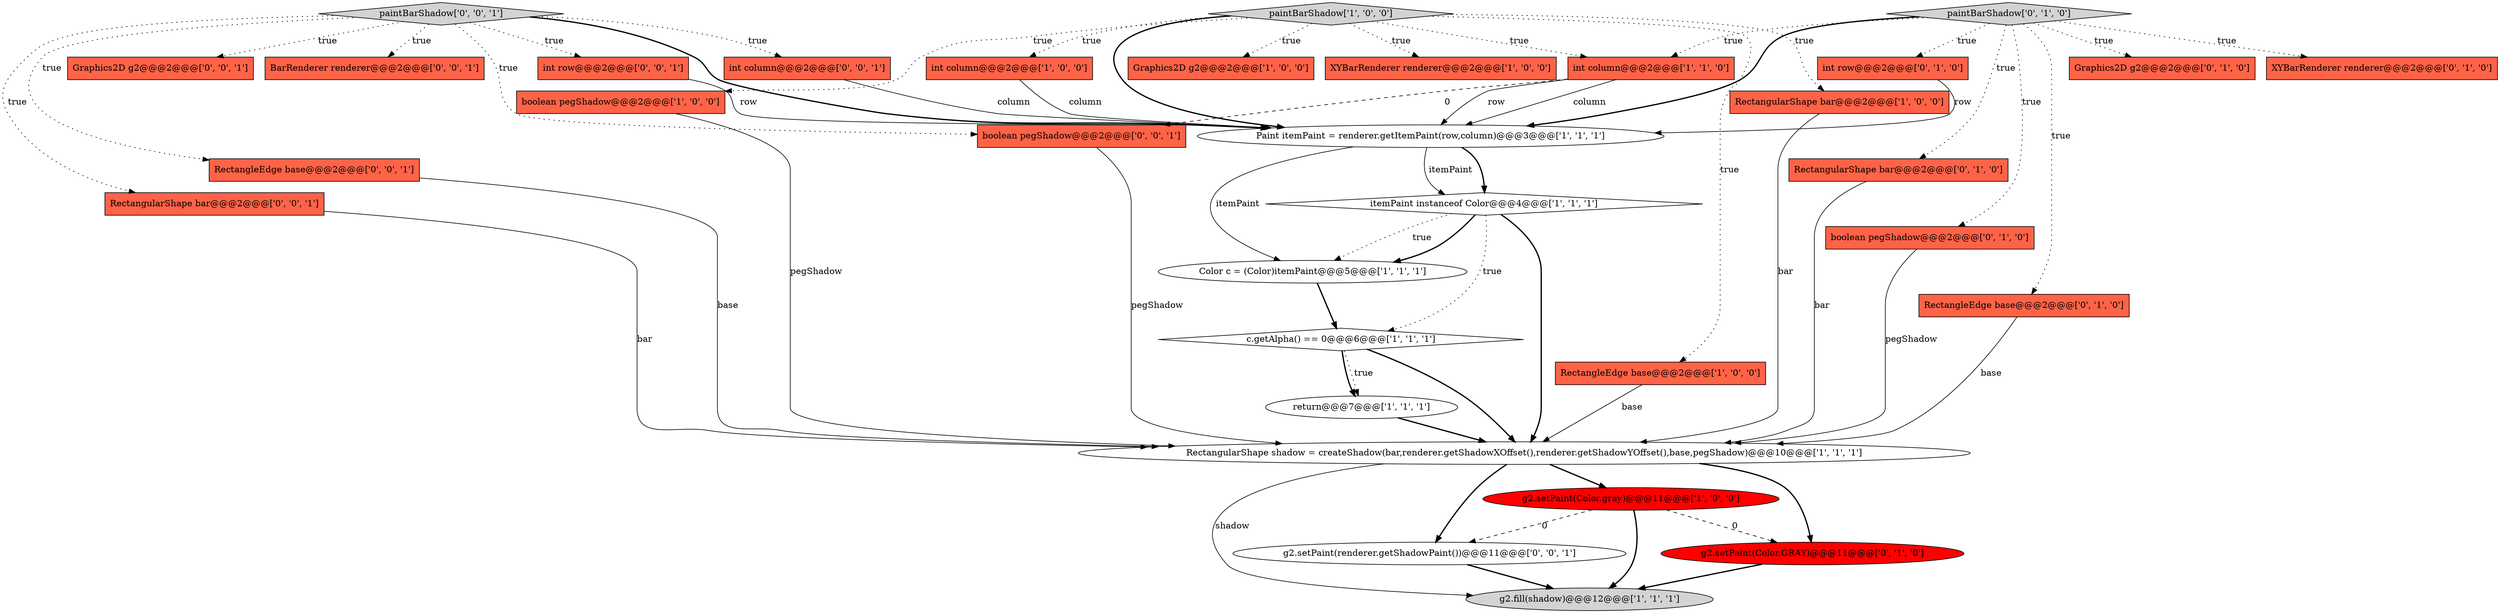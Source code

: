 digraph {
27 [style = filled, label = "Graphics2D g2@@@2@@@['0', '0', '1']", fillcolor = tomato, shape = box image = "AAA0AAABBB3BBB"];
10 [style = filled, label = "RectangularShape shadow = createShadow(bar,renderer.getShadowXOffset(),renderer.getShadowYOffset(),base,pegShadow)@@@10@@@['1', '1', '1']", fillcolor = white, shape = ellipse image = "AAA0AAABBB1BBB"];
21 [style = filled, label = "Graphics2D g2@@@2@@@['0', '1', '0']", fillcolor = tomato, shape = box image = "AAA0AAABBB2BBB"];
1 [style = filled, label = "int column@@@2@@@['1', '0', '0']", fillcolor = tomato, shape = box image = "AAA0AAABBB1BBB"];
4 [style = filled, label = "Color c = (Color)itemPaint@@@5@@@['1', '1', '1']", fillcolor = white, shape = ellipse image = "AAA0AAABBB1BBB"];
20 [style = filled, label = "paintBarShadow['0', '1', '0']", fillcolor = lightgray, shape = diamond image = "AAA0AAABBB2BBB"];
32 [style = filled, label = "g2.setPaint(renderer.getShadowPaint())@@@11@@@['0', '0', '1']", fillcolor = white, shape = ellipse image = "AAA0AAABBB3BBB"];
2 [style = filled, label = "boolean pegShadow@@@2@@@['1', '0', '0']", fillcolor = tomato, shape = box image = "AAA0AAABBB1BBB"];
31 [style = filled, label = "paintBarShadow['0', '0', '1']", fillcolor = lightgray, shape = diamond image = "AAA0AAABBB3BBB"];
12 [style = filled, label = "int column@@@2@@@['1', '1', '0']", fillcolor = tomato, shape = box image = "AAA0AAABBB1BBB"];
15 [style = filled, label = "paintBarShadow['1', '0', '0']", fillcolor = lightgray, shape = diamond image = "AAA0AAABBB1BBB"];
5 [style = filled, label = "Graphics2D g2@@@2@@@['1', '0', '0']", fillcolor = tomato, shape = box image = "AAA0AAABBB1BBB"];
29 [style = filled, label = "int row@@@2@@@['0', '0', '1']", fillcolor = tomato, shape = box image = "AAA0AAABBB3BBB"];
6 [style = filled, label = "c.getAlpha() == 0@@@6@@@['1', '1', '1']", fillcolor = white, shape = diamond image = "AAA0AAABBB1BBB"];
8 [style = filled, label = "g2.setPaint(Color.gray)@@@11@@@['1', '0', '0']", fillcolor = red, shape = ellipse image = "AAA1AAABBB1BBB"];
30 [style = filled, label = "boolean pegShadow@@@2@@@['0', '0', '1']", fillcolor = tomato, shape = box image = "AAA0AAABBB3BBB"];
19 [style = filled, label = "RectangularShape bar@@@2@@@['0', '1', '0']", fillcolor = tomato, shape = box image = "AAA0AAABBB2BBB"];
3 [style = filled, label = "itemPaint instanceof Color@@@4@@@['1', '1', '1']", fillcolor = white, shape = diamond image = "AAA0AAABBB1BBB"];
26 [style = filled, label = "RectangleEdge base@@@2@@@['0', '0', '1']", fillcolor = tomato, shape = box image = "AAA0AAABBB3BBB"];
22 [style = filled, label = "boolean pegShadow@@@2@@@['0', '1', '0']", fillcolor = tomato, shape = box image = "AAA0AAABBB2BBB"];
0 [style = filled, label = "RectangleEdge base@@@2@@@['1', '0', '0']", fillcolor = tomato, shape = box image = "AAA0AAABBB1BBB"];
14 [style = filled, label = "Paint itemPaint = renderer.getItemPaint(row,column)@@@3@@@['1', '1', '1']", fillcolor = white, shape = ellipse image = "AAA0AAABBB1BBB"];
18 [style = filled, label = "RectangleEdge base@@@2@@@['0', '1', '0']", fillcolor = tomato, shape = box image = "AAA0AAABBB2BBB"];
16 [style = filled, label = "g2.setPaint(Color.GRAY)@@@11@@@['0', '1', '0']", fillcolor = red, shape = ellipse image = "AAA1AAABBB2BBB"];
9 [style = filled, label = "XYBarRenderer renderer@@@2@@@['1', '0', '0']", fillcolor = tomato, shape = box image = "AAA0AAABBB1BBB"];
17 [style = filled, label = "int row@@@2@@@['0', '1', '0']", fillcolor = tomato, shape = box image = "AAA0AAABBB2BBB"];
13 [style = filled, label = "return@@@7@@@['1', '1', '1']", fillcolor = white, shape = ellipse image = "AAA0AAABBB1BBB"];
7 [style = filled, label = "RectangularShape bar@@@2@@@['1', '0', '0']", fillcolor = tomato, shape = box image = "AAA0AAABBB1BBB"];
25 [style = filled, label = "BarRenderer renderer@@@2@@@['0', '0', '1']", fillcolor = tomato, shape = box image = "AAA0AAABBB3BBB"];
28 [style = filled, label = "int column@@@2@@@['0', '0', '1']", fillcolor = tomato, shape = box image = "AAA0AAABBB3BBB"];
11 [style = filled, label = "g2.fill(shadow)@@@12@@@['1', '1', '1']", fillcolor = lightgray, shape = ellipse image = "AAA0AAABBB1BBB"];
23 [style = filled, label = "XYBarRenderer renderer@@@2@@@['0', '1', '0']", fillcolor = tomato, shape = box image = "AAA0AAABBB2BBB"];
24 [style = filled, label = "RectangularShape bar@@@2@@@['0', '0', '1']", fillcolor = tomato, shape = box image = "AAA0AAABBB3BBB"];
31->14 [style = bold, label=""];
26->10 [style = solid, label="base"];
14->3 [style = bold, label=""];
13->10 [style = bold, label=""];
15->5 [style = dotted, label="true"];
31->25 [style = dotted, label="true"];
8->16 [style = dashed, label="0"];
16->11 [style = bold, label=""];
22->10 [style = solid, label="pegShadow"];
15->14 [style = bold, label=""];
12->14 [style = solid, label="column"];
4->6 [style = bold, label=""];
20->17 [style = dotted, label="true"];
15->2 [style = dotted, label="true"];
14->4 [style = solid, label="itemPaint"];
6->13 [style = dotted, label="true"];
8->32 [style = dashed, label="0"];
3->4 [style = dotted, label="true"];
20->14 [style = bold, label=""];
10->32 [style = bold, label=""];
20->21 [style = dotted, label="true"];
12->30 [style = dashed, label="0"];
3->6 [style = dotted, label="true"];
15->7 [style = dotted, label="true"];
15->0 [style = dotted, label="true"];
1->14 [style = solid, label="column"];
3->4 [style = bold, label=""];
28->14 [style = solid, label="column"];
15->9 [style = dotted, label="true"];
30->10 [style = solid, label="pegShadow"];
24->10 [style = solid, label="bar"];
3->10 [style = bold, label=""];
31->30 [style = dotted, label="true"];
10->11 [style = solid, label="shadow"];
10->8 [style = bold, label=""];
10->16 [style = bold, label=""];
31->28 [style = dotted, label="true"];
31->26 [style = dotted, label="true"];
15->1 [style = dotted, label="true"];
18->10 [style = solid, label="base"];
6->13 [style = bold, label=""];
6->10 [style = bold, label=""];
20->23 [style = dotted, label="true"];
31->27 [style = dotted, label="true"];
20->18 [style = dotted, label="true"];
7->10 [style = solid, label="bar"];
0->10 [style = solid, label="base"];
29->14 [style = solid, label="row"];
15->12 [style = dotted, label="true"];
20->19 [style = dotted, label="true"];
2->10 [style = solid, label="pegShadow"];
17->14 [style = solid, label="row"];
14->3 [style = solid, label="itemPaint"];
20->12 [style = dotted, label="true"];
20->22 [style = dotted, label="true"];
31->24 [style = dotted, label="true"];
12->14 [style = solid, label="row"];
31->29 [style = dotted, label="true"];
32->11 [style = bold, label=""];
8->11 [style = bold, label=""];
19->10 [style = solid, label="bar"];
}
